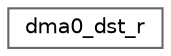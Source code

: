 digraph "Graphical Class Hierarchy"
{
 // LATEX_PDF_SIZE
  bgcolor="transparent";
  edge [fontname=Helvetica,fontsize=10,labelfontname=Helvetica,labelfontsize=10];
  node [fontname=Helvetica,fontsize=10,shape=box,height=0.2,width=0.4];
  rankdir="LR";
  Node0 [id="Node000000",label="dma0_dst_r",height=0.2,width=0.4,color="grey40", fillcolor="white", style="filled",URL="$structdma0__dst__r.html",tooltip=" "];
}
